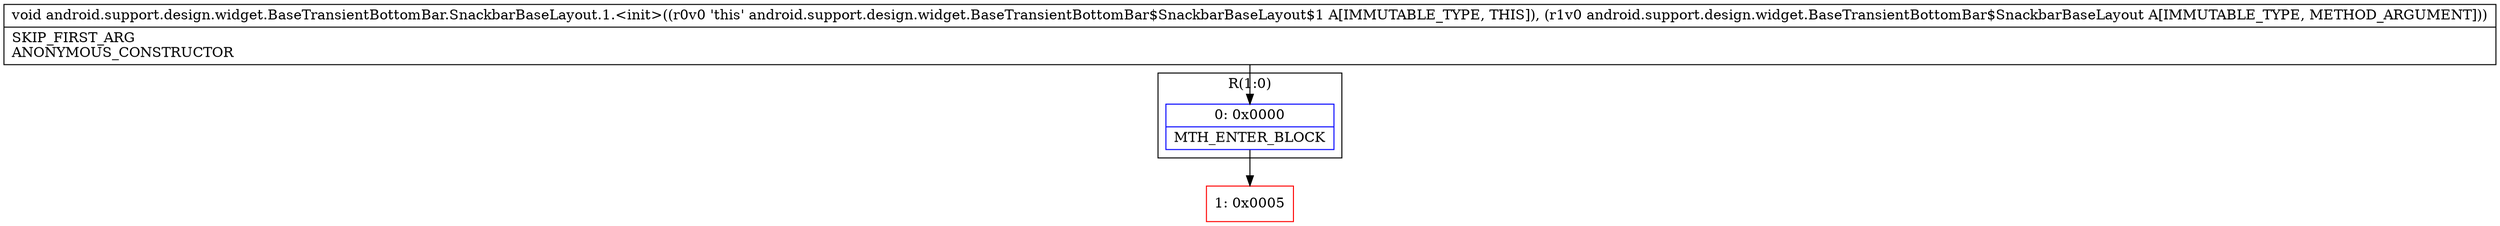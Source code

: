 digraph "CFG forandroid.support.design.widget.BaseTransientBottomBar.SnackbarBaseLayout.1.\<init\>(Landroid\/support\/design\/widget\/BaseTransientBottomBar$SnackbarBaseLayout;)V" {
subgraph cluster_Region_903042949 {
label = "R(1:0)";
node [shape=record,color=blue];
Node_0 [shape=record,label="{0\:\ 0x0000|MTH_ENTER_BLOCK\l}"];
}
Node_1 [shape=record,color=red,label="{1\:\ 0x0005}"];
MethodNode[shape=record,label="{void android.support.design.widget.BaseTransientBottomBar.SnackbarBaseLayout.1.\<init\>((r0v0 'this' android.support.design.widget.BaseTransientBottomBar$SnackbarBaseLayout$1 A[IMMUTABLE_TYPE, THIS]), (r1v0 android.support.design.widget.BaseTransientBottomBar$SnackbarBaseLayout A[IMMUTABLE_TYPE, METHOD_ARGUMENT]))  | SKIP_FIRST_ARG\lANONYMOUS_CONSTRUCTOR\l}"];
MethodNode -> Node_0;
Node_0 -> Node_1;
}

